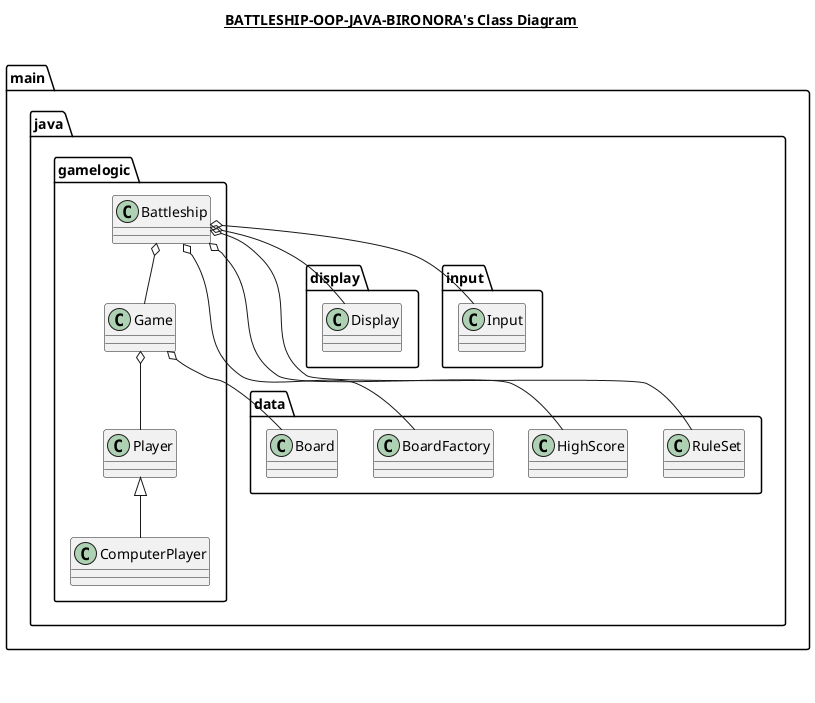 @startuml

title __BATTLESHIP-OOP-JAVA-BIRONORA's Class Diagram__\n

  namespace main.java.data {
    class main.java.data.Board {
    }
  }
  

  namespace main.java.data {
    class main.java.data.BoardFactory {
    }
  }
  

  namespace main.java.data {
    class main.java.data.HighScore {
    }
  }
  

  namespace main.java.data {
    class main.java.data.RuleSet {
    }
  }
  

  namespace main.java.display {
    class main.java.display.Display {
    }
  }
  

  namespace main.java.gamelogic {
    class main.java.gamelogic.Battleship {
    }
  }
  

  namespace main.java.gamelogic {
    class main.java.gamelogic.ComputerPlayer {
    }
  }
  

  namespace main.java.gamelogic {
    class main.java.gamelogic.Game {
    }
  }
  

  namespace main.java.gamelogic {
    class main.java.gamelogic.Player {
    }
  }
  

  namespace main.java.input {
    class main.java.input.Input {
    }
  }
  

  main.java.gamelogic.Battleship o-- main.java.data.BoardFactory
  main.java.gamelogic.Battleship o-- main.java.display.Display
  main.java.gamelogic.Battleship o-- main.java.gamelogic.Game
  main.java.gamelogic.Battleship o-- main.java.data.HighScore
  main.java.gamelogic.Battleship o-- main.java.input.Input
  main.java.gamelogic.Battleship o-- main.java.data.RuleSet
  main.java.gamelogic.ComputerPlayer -up-|> main.java.gamelogic.Player
  main.java.gamelogic.Game o-- main.java.gamelogic.Player
  main.java.gamelogic.Game o-- main.java.data.Board


right footer



endfooter

@enduml

